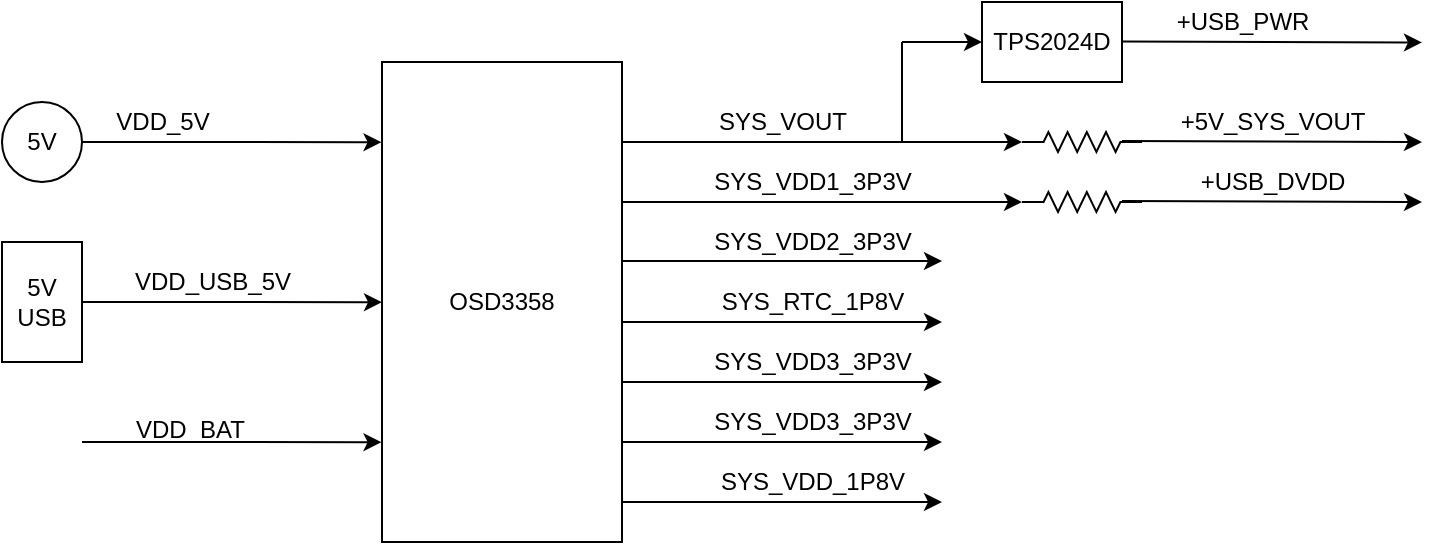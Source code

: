 <mxfile version="14.7.0" type="github">
  <diagram id="RkwkzXVcgXxeCP6pZMRR" name="Page-1">
    <mxGraphModel dx="647" dy="355" grid="1" gridSize="10" guides="1" tooltips="1" connect="1" arrows="1" fold="1" page="1" pageScale="1" pageWidth="1100" pageHeight="850" math="0" shadow="0">
      <root>
        <mxCell id="0" />
        <mxCell id="1" parent="0" />
        <mxCell id="2lvr0l5JSvqE_OVqgT0e-1" value="" style="endArrow=classic;html=1;entryX=-0.002;entryY=0.167;entryDx=0;entryDy=0;entryPerimeter=0;" edge="1" parent="1" target="2lvr0l5JSvqE_OVqgT0e-3">
          <mxGeometry width="50" height="50" relative="1" as="geometry">
            <mxPoint x="130" y="120" as="sourcePoint" />
            <mxPoint x="240" y="120" as="targetPoint" />
          </mxGeometry>
        </mxCell>
        <mxCell id="2lvr0l5JSvqE_OVqgT0e-2" value="5V" style="ellipse;whiteSpace=wrap;html=1;aspect=fixed;" vertex="1" parent="1">
          <mxGeometry x="90" y="100" width="40" height="40" as="geometry" />
        </mxCell>
        <mxCell id="2lvr0l5JSvqE_OVqgT0e-3" value="OSD3358" style="rounded=0;whiteSpace=wrap;html=1;" vertex="1" parent="1">
          <mxGeometry x="280" y="80" width="120" height="240" as="geometry" />
        </mxCell>
        <mxCell id="2lvr0l5JSvqE_OVqgT0e-4" value="VDD_5V" style="text;html=1;align=center;verticalAlign=middle;resizable=0;points=[];autosize=1;strokeColor=none;" vertex="1" parent="1">
          <mxGeometry x="140" y="100" width="60" height="20" as="geometry" />
        </mxCell>
        <mxCell id="2lvr0l5JSvqE_OVqgT0e-5" value="" style="endArrow=classic;html=1;entryX=-0.002;entryY=0.167;entryDx=0;entryDy=0;entryPerimeter=0;" edge="1" parent="1">
          <mxGeometry width="50" height="50" relative="1" as="geometry">
            <mxPoint x="130.24" y="200" as="sourcePoint" />
            <mxPoint x="280" y="200.08" as="targetPoint" />
          </mxGeometry>
        </mxCell>
        <mxCell id="2lvr0l5JSvqE_OVqgT0e-7" value="VDD_USB_5V" style="text;html=1;align=center;verticalAlign=middle;resizable=0;points=[];autosize=1;strokeColor=none;" vertex="1" parent="1">
          <mxGeometry x="150" y="180" width="90" height="20" as="geometry" />
        </mxCell>
        <mxCell id="2lvr0l5JSvqE_OVqgT0e-8" value="5V&lt;br&gt;USB" style="rounded=0;whiteSpace=wrap;html=1;" vertex="1" parent="1">
          <mxGeometry x="90" y="170" width="40" height="60" as="geometry" />
        </mxCell>
        <mxCell id="2lvr0l5JSvqE_OVqgT0e-9" value="VDD_BAT" style="text;whiteSpace=wrap;html=1;" vertex="1" parent="1">
          <mxGeometry x="155" y="250" width="80" height="30" as="geometry" />
        </mxCell>
        <mxCell id="2lvr0l5JSvqE_OVqgT0e-10" value="" style="endArrow=classic;html=1;entryX=-0.002;entryY=0.167;entryDx=0;entryDy=0;entryPerimeter=0;" edge="1" parent="1">
          <mxGeometry width="50" height="50" relative="1" as="geometry">
            <mxPoint x="130" y="270" as="sourcePoint" />
            <mxPoint x="279.76" y="270.08" as="targetPoint" />
          </mxGeometry>
        </mxCell>
        <mxCell id="2lvr0l5JSvqE_OVqgT0e-19" value="" style="endArrow=classic;html=1;" edge="1" parent="1">
          <mxGeometry width="50" height="50" relative="1" as="geometry">
            <mxPoint x="400" y="120" as="sourcePoint" />
            <mxPoint x="600" y="120" as="targetPoint" />
          </mxGeometry>
        </mxCell>
        <mxCell id="2lvr0l5JSvqE_OVqgT0e-21" value="SYS_VOUT" style="text;html=1;align=center;verticalAlign=middle;resizable=0;points=[];autosize=1;strokeColor=none;fontSize=12;" vertex="1" parent="1">
          <mxGeometry x="440" y="100" width="80" height="20" as="geometry" />
        </mxCell>
        <mxCell id="2lvr0l5JSvqE_OVqgT0e-22" value="SYS_VDD1_3P3V" style="text;html=1;align=center;verticalAlign=middle;resizable=0;points=[];autosize=1;strokeColor=none;fontSize=12;" vertex="1" parent="1">
          <mxGeometry x="440" y="130" width="110" height="20" as="geometry" />
        </mxCell>
        <mxCell id="2lvr0l5JSvqE_OVqgT0e-23" value="SYS_VDD2_3P3V" style="text;html=1;align=center;verticalAlign=middle;resizable=0;points=[];autosize=1;strokeColor=none;fontSize=12;" vertex="1" parent="1">
          <mxGeometry x="440" y="160" width="110" height="20" as="geometry" />
        </mxCell>
        <mxCell id="2lvr0l5JSvqE_OVqgT0e-25" value="SYS_RTC_1P8V" style="text;html=1;align=center;verticalAlign=middle;resizable=0;points=[];autosize=1;strokeColor=none;fontSize=12;" vertex="1" parent="1">
          <mxGeometry x="440" y="190" width="110" height="20" as="geometry" />
        </mxCell>
        <mxCell id="2lvr0l5JSvqE_OVqgT0e-26" value="SYS_VDD3_3P3V" style="text;html=1;align=center;verticalAlign=middle;resizable=0;points=[];autosize=1;strokeColor=none;fontSize=12;" vertex="1" parent="1">
          <mxGeometry x="440" y="220" width="110" height="20" as="geometry" />
        </mxCell>
        <mxCell id="2lvr0l5JSvqE_OVqgT0e-27" value="SYS_VDD3_3P3V" style="text;html=1;align=center;verticalAlign=middle;resizable=0;points=[];autosize=1;strokeColor=none;fontSize=12;" vertex="1" parent="1">
          <mxGeometry x="440" y="250" width="110" height="20" as="geometry" />
        </mxCell>
        <mxCell id="2lvr0l5JSvqE_OVqgT0e-28" value="SYS_VDD_1P8V" style="text;html=1;align=center;verticalAlign=middle;resizable=0;points=[];autosize=1;strokeColor=none;fontSize=12;" vertex="1" parent="1">
          <mxGeometry x="440" y="280" width="110" height="20" as="geometry" />
        </mxCell>
        <mxCell id="2lvr0l5JSvqE_OVqgT0e-29" value="+5V_SYS_VOUT" style="text;html=1;align=center;verticalAlign=middle;resizable=0;points=[];autosize=1;strokeColor=none;fontSize=12;" vertex="1" parent="1">
          <mxGeometry x="670" y="100" width="110" height="20" as="geometry" />
        </mxCell>
        <mxCell id="2lvr0l5JSvqE_OVqgT0e-30" value="" style="endArrow=classic;html=1;" edge="1" parent="1">
          <mxGeometry width="50" height="50" relative="1" as="geometry">
            <mxPoint x="400" y="150" as="sourcePoint" />
            <mxPoint x="600" y="150" as="targetPoint" />
          </mxGeometry>
        </mxCell>
        <mxCell id="2lvr0l5JSvqE_OVqgT0e-31" value="" style="endArrow=classic;html=1;" edge="1" parent="1">
          <mxGeometry width="50" height="50" relative="1" as="geometry">
            <mxPoint x="400" y="179.52" as="sourcePoint" />
            <mxPoint x="560" y="179.52" as="targetPoint" />
          </mxGeometry>
        </mxCell>
        <mxCell id="2lvr0l5JSvqE_OVqgT0e-32" value="" style="endArrow=classic;html=1;" edge="1" parent="1">
          <mxGeometry width="50" height="50" relative="1" as="geometry">
            <mxPoint x="400" y="210" as="sourcePoint" />
            <mxPoint x="560" y="210" as="targetPoint" />
          </mxGeometry>
        </mxCell>
        <mxCell id="2lvr0l5JSvqE_OVqgT0e-33" value="" style="endArrow=classic;html=1;" edge="1" parent="1">
          <mxGeometry width="50" height="50" relative="1" as="geometry">
            <mxPoint x="400" y="240" as="sourcePoint" />
            <mxPoint x="560" y="240" as="targetPoint" />
          </mxGeometry>
        </mxCell>
        <mxCell id="2lvr0l5JSvqE_OVqgT0e-34" value="" style="endArrow=classic;html=1;" edge="1" parent="1">
          <mxGeometry width="50" height="50" relative="1" as="geometry">
            <mxPoint x="400" y="270" as="sourcePoint" />
            <mxPoint x="560" y="270" as="targetPoint" />
          </mxGeometry>
        </mxCell>
        <mxCell id="2lvr0l5JSvqE_OVqgT0e-35" value="" style="endArrow=classic;html=1;" edge="1" parent="1">
          <mxGeometry width="50" height="50" relative="1" as="geometry">
            <mxPoint x="400" y="300" as="sourcePoint" />
            <mxPoint x="560" y="300" as="targetPoint" />
          </mxGeometry>
        </mxCell>
        <mxCell id="2lvr0l5JSvqE_OVqgT0e-36" value="" style="pointerEvents=1;verticalLabelPosition=bottom;shadow=0;dashed=0;align=center;html=1;verticalAlign=top;shape=mxgraph.electrical.resistors.resistor_2;fontSize=12;" vertex="1" parent="1">
          <mxGeometry x="600" y="115" width="60" height="10" as="geometry" />
        </mxCell>
        <mxCell id="2lvr0l5JSvqE_OVqgT0e-37" value="" style="endArrow=classic;html=1;" edge="1" parent="1">
          <mxGeometry width="50" height="50" relative="1" as="geometry">
            <mxPoint x="650" y="119.52" as="sourcePoint" />
            <mxPoint x="800" y="120" as="targetPoint" />
          </mxGeometry>
        </mxCell>
        <mxCell id="2lvr0l5JSvqE_OVqgT0e-38" value="" style="endArrow=classic;html=1;" edge="1" parent="1">
          <mxGeometry width="50" height="50" relative="1" as="geometry">
            <mxPoint x="650" y="69.76" as="sourcePoint" />
            <mxPoint x="800" y="70.24" as="targetPoint" />
          </mxGeometry>
        </mxCell>
        <mxCell id="2lvr0l5JSvqE_OVqgT0e-39" value="TPS2024D" style="rounded=0;whiteSpace=wrap;html=1;fontSize=12;" vertex="1" parent="1">
          <mxGeometry x="580" y="50" width="70" height="40" as="geometry" />
        </mxCell>
        <mxCell id="2lvr0l5JSvqE_OVqgT0e-40" value="" style="endArrow=none;html=1;fontSize=12;" edge="1" parent="1">
          <mxGeometry width="50" height="50" relative="1" as="geometry">
            <mxPoint x="540" y="120" as="sourcePoint" />
            <mxPoint x="540" y="70" as="targetPoint" />
          </mxGeometry>
        </mxCell>
        <mxCell id="2lvr0l5JSvqE_OVqgT0e-41" value="" style="endArrow=classic;html=1;fontSize=12;" edge="1" parent="1">
          <mxGeometry width="50" height="50" relative="1" as="geometry">
            <mxPoint x="540" y="70" as="sourcePoint" />
            <mxPoint x="580" y="70" as="targetPoint" />
          </mxGeometry>
        </mxCell>
        <mxCell id="2lvr0l5JSvqE_OVqgT0e-42" value="+USB_PWR" style="text;html=1;align=center;verticalAlign=middle;resizable=0;points=[];autosize=1;strokeColor=none;fontSize=12;" vertex="1" parent="1">
          <mxGeometry x="670" y="50" width="80" height="20" as="geometry" />
        </mxCell>
        <mxCell id="2lvr0l5JSvqE_OVqgT0e-43" value="+USB_DVDD" style="text;html=1;align=center;verticalAlign=middle;resizable=0;points=[];autosize=1;strokeColor=none;fontSize=12;" vertex="1" parent="1">
          <mxGeometry x="680" y="130" width="90" height="20" as="geometry" />
        </mxCell>
        <mxCell id="2lvr0l5JSvqE_OVqgT0e-44" value="" style="pointerEvents=1;verticalLabelPosition=bottom;shadow=0;dashed=0;align=center;html=1;verticalAlign=top;shape=mxgraph.electrical.resistors.resistor_2;fontSize=12;" vertex="1" parent="1">
          <mxGeometry x="600" y="145" width="60" height="10" as="geometry" />
        </mxCell>
        <mxCell id="2lvr0l5JSvqE_OVqgT0e-45" value="" style="endArrow=classic;html=1;" edge="1" parent="1">
          <mxGeometry width="50" height="50" relative="1" as="geometry">
            <mxPoint x="650" y="149.52" as="sourcePoint" />
            <mxPoint x="800" y="150" as="targetPoint" />
          </mxGeometry>
        </mxCell>
      </root>
    </mxGraphModel>
  </diagram>
</mxfile>
